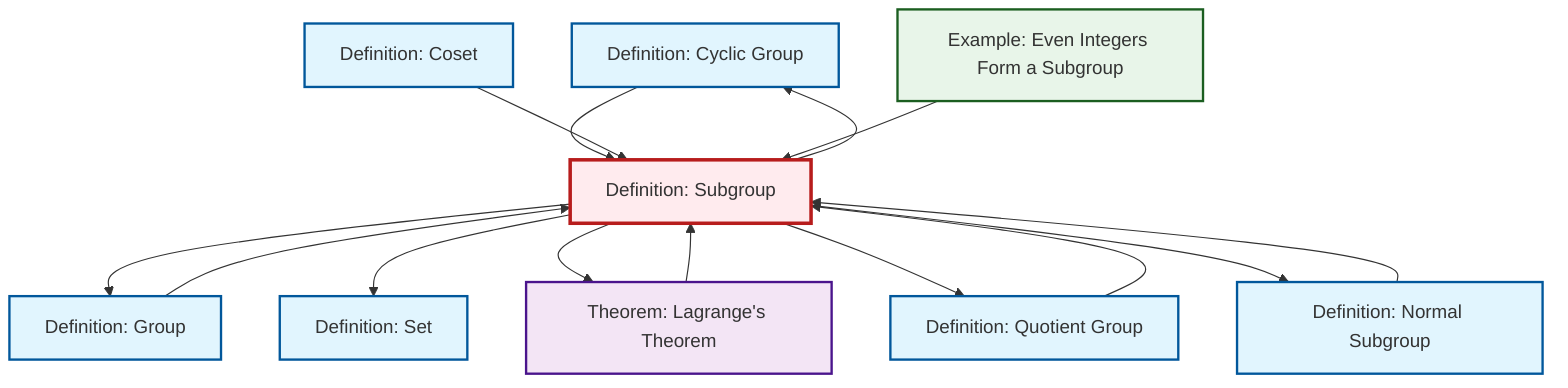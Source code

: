 graph TD
    classDef definition fill:#e1f5fe,stroke:#01579b,stroke-width:2px
    classDef theorem fill:#f3e5f5,stroke:#4a148c,stroke-width:2px
    classDef axiom fill:#fff3e0,stroke:#e65100,stroke-width:2px
    classDef example fill:#e8f5e9,stroke:#1b5e20,stroke-width:2px
    classDef current fill:#ffebee,stroke:#b71c1c,stroke-width:3px
    def-cyclic-group["Definition: Cyclic Group"]:::definition
    ex-even-integers-subgroup["Example: Even Integers Form a Subgroup"]:::example
    def-normal-subgroup["Definition: Normal Subgroup"]:::definition
    def-subgroup["Definition: Subgroup"]:::definition
    def-group["Definition: Group"]:::definition
    thm-lagrange["Theorem: Lagrange's Theorem"]:::theorem
    def-quotient-group["Definition: Quotient Group"]:::definition
    def-coset["Definition: Coset"]:::definition
    def-set["Definition: Set"]:::definition
    thm-lagrange --> def-subgroup
    def-quotient-group --> def-subgroup
    def-cyclic-group --> def-subgroup
    def-group --> def-subgroup
    def-subgroup --> def-cyclic-group
    def-coset --> def-subgroup
    ex-even-integers-subgroup --> def-subgroup
    def-subgroup --> def-group
    def-normal-subgroup --> def-subgroup
    def-subgroup --> def-set
    def-subgroup --> thm-lagrange
    def-subgroup --> def-quotient-group
    def-subgroup --> def-normal-subgroup
    class def-subgroup current